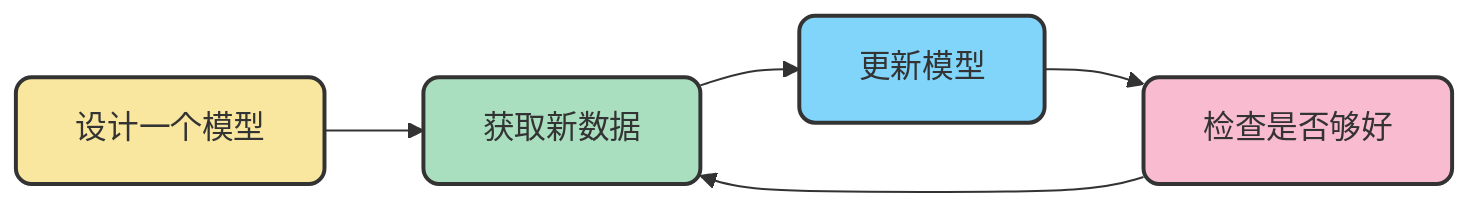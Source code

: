 flowchart LR
    %% 定义样式类
    classDef styleA fill:#F9E79F,stroke:#333,stroke-width:2px,rx:8px,ry:8px;
    classDef styleB fill:#A9DFBF,stroke:#333,stroke-width:2px,rx:8px,ry:8px;
    classDef styleC fill:#81D4FA,stroke:#333,stroke-width:2px,rx:8px,ry:8px;
    classDef styleD fill:#F8BBD0,stroke:#333,stroke-width:2px,rx:8px,ry:8px;
    
    %% 流程图节点
    A[设计一个模型] --> B[获取新数据]
    B --> C[更新模型]
    C --> D[检查是否够好]
    D --> B
    
    %% 绑定样式类
    class A styleA;
    class B styleB;
    class C styleC;
    class D styleD;